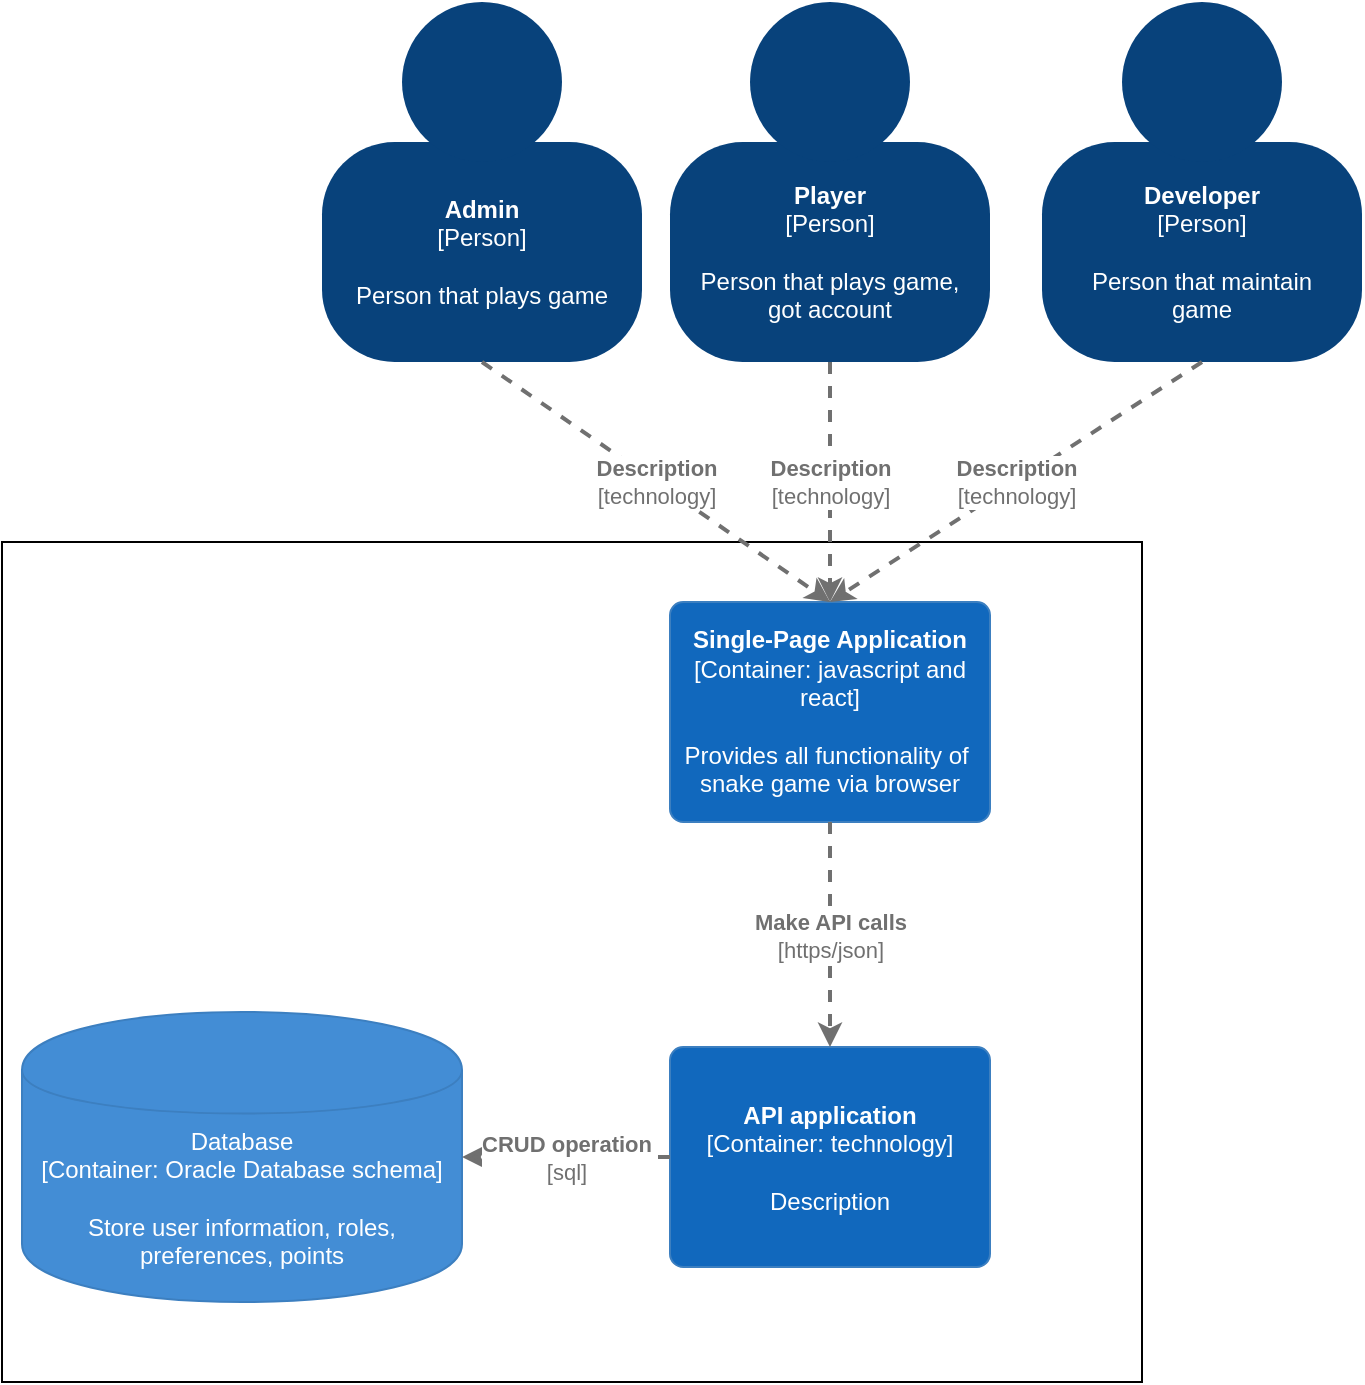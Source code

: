 <mxfile version="15.4.0" type="device"><diagram id="TTUXquoato5jfBKGHDrM" name="Page-1"><mxGraphModel dx="1089" dy="2099" grid="1" gridSize="10" guides="1" tooltips="1" connect="1" arrows="1" fold="1" page="1" pageScale="1" pageWidth="827" pageHeight="1169" math="0" shadow="0"><root><mxCell id="0"/><mxCell id="1" parent="0"/><mxCell id="kkOmDE0jXomdwAFbRbZ2-12" value="" style="verticalLabelPosition=bottom;verticalAlign=top;html=1;shape=mxgraph.basic.rect;fillColor2=none;strokeWidth=1;size=20;indent=5;" parent="1" vertex="1"><mxGeometry y="-130" width="570" height="420" as="geometry"/></mxCell><object label="&lt;b&gt;Player&lt;/b&gt;&lt;br&gt;&lt;div&gt;[Person]&lt;/div&gt;&lt;div&gt;&lt;br&gt;&lt;/div&gt;&lt;div&gt;Person that plays game,&lt;br&gt;&lt;/div&gt;&lt;div&gt;got account&lt;/div&gt;" c4Name="Player" c4Type="body" c4Description="Person that plays game" id="kkOmDE0jXomdwAFbRbZ2-2"><mxCell style="rounded=1;whiteSpace=wrap;html=1;labelBackgroundColor=none;fillColor=#08427B;fontColor=#ffffff;align=center;arcSize=33;strokeColor=3c7fc0;" parent="1" vertex="1"><mxGeometry x="334" y="-330" width="160" height="110" as="geometry"/><C4Person as="c4"/></mxCell></object><mxCell id="kkOmDE0jXomdwAFbRbZ2-3" value="" style="ellipse;whiteSpace=wrap;html=1;aspect=fixed;rounded=0;labelBackgroundColor=none;fillColor=#08427b;fontSize=12;fontColor=#ffffff;align=center;strokeColor=3c7fc0;" parent="1" vertex="1"><mxGeometry x="374" y="-400" width="80" height="80" as="geometry"/><C4Person as="c4"/></mxCell><object label="&lt;b&gt;Single-Page Application&lt;/b&gt;&lt;br&gt;&lt;div&gt;[Container: javascript and react&lt;span&gt;]&lt;/span&gt;&lt;/div&gt;&lt;div&gt;&lt;br&gt;&lt;/div&gt;&lt;div&gt;Provides all functionality of&amp;nbsp;&lt;/div&gt;&lt;div&gt;snake game via browser&lt;/div&gt;" placeholders="1" c4Name="name" c4Type="Container" c4Technology="technology" c4Description="Description" id="kkOmDE0jXomdwAFbRbZ2-4"><mxCell style="rounded=1;whiteSpace=wrap;html=1;labelBackgroundColor=none;fillColor=#1168BD;fontColor=#ffffff;align=center;arcSize=6;strokeColor=#3c7fc0;" parent="1" vertex="1"><mxGeometry x="334" y="-100" width="160" height="110" as="geometry"/><C4Container as="c4"/></mxCell></object><object label="&lt;b&gt;API application&lt;/b&gt;&lt;br&gt;&lt;div&gt;[Container:&amp;nbsp;&lt;span&gt;technology&lt;/span&gt;&lt;span&gt;]&lt;/span&gt;&lt;/div&gt;&lt;div&gt;&lt;br&gt;&lt;/div&gt;&lt;div&gt;Description&lt;/div&gt;" placeholders="1" c4Name="name" c4Type="Container" c4Technology="technology" c4Description="Description" id="kkOmDE0jXomdwAFbRbZ2-5"><mxCell style="rounded=1;whiteSpace=wrap;html=1;labelBackgroundColor=none;fillColor=#1168BD;fontColor=#ffffff;align=center;arcSize=6;strokeColor=#3c7fc0;" parent="1" vertex="1"><mxGeometry x="334" y="122.5" width="160" height="110" as="geometry"/><C4Container as="c4"/></mxCell></object><object label="&lt;div style=&quot;text-align: left&quot;&gt;&lt;div style=&quot;text-align: center&quot;&gt;&lt;b&gt;Description&lt;/b&gt;&lt;/div&gt;&lt;div style=&quot;text-align: center&quot;&gt;[technology]&lt;/div&gt;&lt;/div&gt;" c4Type="Relationship" c4Description="Description" c4Technology="technology" id="kkOmDE0jXomdwAFbRbZ2-6"><mxCell style="edgeStyle=none;rounded=0;html=1;entryX=0.5;entryY=0;jettySize=auto;orthogonalLoop=1;strokeColor=#707070;strokeWidth=2;fontColor=#707070;jumpStyle=none;dashed=1;exitX=0.5;exitY=1;exitDx=0;exitDy=0;entryDx=0;entryDy=0;" parent="1" source="kkOmDE0jXomdwAFbRbZ2-2" target="kkOmDE0jXomdwAFbRbZ2-4" edge="1"><mxGeometry width="160" relative="1" as="geometry"><mxPoint x="330" y="60" as="sourcePoint"/><mxPoint x="490" y="60" as="targetPoint"/></mxGeometry><C4Relationship as="c4"/></mxCell></object><object label="&lt;div style=&quot;text-align: left&quot;&gt;&lt;div style=&quot;text-align: center&quot;&gt;&lt;b&gt;Make API calls&lt;/b&gt;&lt;/div&gt;&lt;div style=&quot;text-align: center&quot;&gt;[https/json]&lt;/div&gt;&lt;/div&gt;" c4Type="Relationship" c4Description="Description" c4Technology="technology" id="kkOmDE0jXomdwAFbRbZ2-7"><mxCell style="edgeStyle=none;rounded=0;html=1;jettySize=auto;orthogonalLoop=1;strokeColor=#707070;strokeWidth=2;fontColor=#707070;jumpStyle=none;dashed=1;exitX=0.5;exitY=1;exitDx=0;exitDy=0;entryX=0.5;entryY=0;entryDx=0;entryDy=0;" parent="1" source="kkOmDE0jXomdwAFbRbZ2-4" target="kkOmDE0jXomdwAFbRbZ2-5" edge="1"><mxGeometry width="160" relative="1" as="geometry"><mxPoint x="330" y="60" as="sourcePoint"/><mxPoint x="490" y="60" as="targetPoint"/></mxGeometry><C4Relationship as="c4"/></mxCell></object><object label="&lt;span&gt;Database&lt;/span&gt;&lt;div&gt;[Container: Oracle Database schema]&lt;/div&gt;&lt;div&gt;&lt;br&gt;&lt;/div&gt;&lt;div&gt;Store user information, roles, preferences, points&lt;/div&gt;" placeholders="1" c4Type="Database" c4Technology="technology" c4Description="Description" id="kkOmDE0jXomdwAFbRbZ2-8"><mxCell style="shape=cylinder;whiteSpace=wrap;html=1;boundedLbl=1;rounded=0;labelBackgroundColor=none;fillColor=#438dd5;fontSize=12;fontColor=#ffffff;align=center;strokeColor=#3c7fc0;" parent="1" vertex="1"><mxGeometry x="10" y="105" width="220" height="145" as="geometry"/><C4Database as="c4"/></mxCell></object><object label="&lt;div style=&quot;text-align: left&quot;&gt;&lt;div style=&quot;text-align: center&quot;&gt;&lt;b&gt;CRUD operation&lt;/b&gt;&lt;/div&gt;&lt;div style=&quot;text-align: center&quot;&gt;[sql]&lt;/div&gt;&lt;/div&gt;" c4Type="Relationship" c4Description="Description" c4Technology="technology" id="kkOmDE0jXomdwAFbRbZ2-9"><mxCell style="edgeStyle=none;rounded=0;html=1;entryX=1;entryY=0.5;jettySize=auto;orthogonalLoop=1;strokeColor=#707070;strokeWidth=2;fontColor=#707070;jumpStyle=none;dashed=1;exitX=0;exitY=0.5;exitDx=0;exitDy=0;entryDx=0;entryDy=0;" parent="1" source="kkOmDE0jXomdwAFbRbZ2-5" target="kkOmDE0jXomdwAFbRbZ2-8" edge="1"><mxGeometry width="160" relative="1" as="geometry"><mxPoint x="330" y="60" as="sourcePoint"/><mxPoint x="490" y="60" as="targetPoint"/></mxGeometry><C4Relationship as="c4"/></mxCell></object><mxCell id="SHE1dyUU8aSLK65_xZpv-4" value="" style="group;rounded=0;labelBackgroundColor=none;fillColor=none;fontColor=#ffffff;align=center;html=1;" vertex="1" connectable="0" parent="1"><mxGeometry x="160" y="-400" width="160" height="180" as="geometry"/><C4Person as="c4"/></mxCell><object label="&lt;b&gt;Admin&lt;/b&gt;&lt;br&gt;&lt;div&gt;[Person]&lt;/div&gt;&lt;div&gt;&lt;br&gt;&lt;/div&gt;&lt;div&gt;Person that plays game&lt;br&gt;&lt;/div&gt;" c4Name="Player" c4Type="body" c4Description="Person that plays game" id="SHE1dyUU8aSLK65_xZpv-5"><mxCell style="rounded=1;whiteSpace=wrap;html=1;labelBackgroundColor=none;fillColor=#08427b;fontColor=#ffffff;align=center;arcSize=33;strokeColor=3c7fc0;" vertex="1" parent="SHE1dyUU8aSLK65_xZpv-4"><mxGeometry y="70" width="160" height="110" as="geometry"/><C4Person as="c4"/></mxCell></object><mxCell id="SHE1dyUU8aSLK65_xZpv-6" value="" style="ellipse;whiteSpace=wrap;html=1;aspect=fixed;rounded=0;labelBackgroundColor=none;fillColor=#08427b;fontSize=12;fontColor=#ffffff;align=center;strokeColor=3c7fc0;" vertex="1" parent="SHE1dyUU8aSLK65_xZpv-4"><mxGeometry x="40" width="80" height="80" as="geometry"/><C4Person as="c4"/></mxCell><mxCell id="SHE1dyUU8aSLK65_xZpv-7" value="" style="group;rounded=0;labelBackgroundColor=none;fillColor=none;fontColor=#ffffff;align=center;html=1;" vertex="1" connectable="0" parent="1"><mxGeometry x="520" y="-400" width="160" height="180" as="geometry"/><C4Person as="c4"/></mxCell><object label="&lt;b&gt;Developer&lt;/b&gt;&lt;br&gt;&lt;div&gt;[Person]&lt;/div&gt;&lt;div&gt;&lt;br&gt;&lt;/div&gt;&lt;div&gt;Person that maintain&lt;br&gt;&lt;/div&gt;&lt;div&gt;game&lt;/div&gt;" c4Name="Player" c4Type="body" c4Description="Person that plays game" id="SHE1dyUU8aSLK65_xZpv-8"><mxCell style="rounded=1;whiteSpace=wrap;html=1;labelBackgroundColor=none;fillColor=#08427b;fontColor=#ffffff;align=center;arcSize=33;strokeColor=3c7fc0;" vertex="1" parent="SHE1dyUU8aSLK65_xZpv-7"><mxGeometry y="70" width="160" height="110" as="geometry"/><C4Person as="c4"/></mxCell></object><mxCell id="SHE1dyUU8aSLK65_xZpv-9" value="" style="ellipse;whiteSpace=wrap;html=1;aspect=fixed;rounded=0;labelBackgroundColor=none;fillColor=#08427b;fontSize=12;fontColor=#ffffff;align=center;strokeColor=3c7fc0;" vertex="1" parent="SHE1dyUU8aSLK65_xZpv-7"><mxGeometry x="40" width="80" height="80" as="geometry"/><C4Person as="c4"/></mxCell><object label="&lt;div style=&quot;text-align: left&quot;&gt;&lt;div style=&quot;text-align: center&quot;&gt;&lt;b&gt;Description&lt;/b&gt;&lt;/div&gt;&lt;div style=&quot;text-align: center&quot;&gt;[technology]&lt;/div&gt;&lt;/div&gt;" c4Type="Relationship" c4Description="Description" c4Technology="technology" id="SHE1dyUU8aSLK65_xZpv-10"><mxCell style="edgeStyle=none;rounded=0;html=1;entryX=0.5;entryY=0;jettySize=auto;orthogonalLoop=1;strokeColor=#707070;strokeWidth=2;fontColor=#707070;jumpStyle=none;dashed=1;exitX=0.5;exitY=1;exitDx=0;exitDy=0;entryDx=0;entryDy=0;" edge="1" parent="1" source="SHE1dyUU8aSLK65_xZpv-5" target="kkOmDE0jXomdwAFbRbZ2-4"><mxGeometry width="160" relative="1" as="geometry"><mxPoint x="330" y="-190" as="sourcePoint"/><mxPoint x="490" y="-190" as="targetPoint"/></mxGeometry><C4Relationship as="c4"/></mxCell></object><object label="&lt;div style=&quot;text-align: left&quot;&gt;&lt;div style=&quot;text-align: center&quot;&gt;&lt;b&gt;Description&lt;/b&gt;&lt;/div&gt;&lt;div style=&quot;text-align: center&quot;&gt;[technology]&lt;/div&gt;&lt;/div&gt;" c4Type="Relationship" c4Description="Description" c4Technology="technology" id="SHE1dyUU8aSLK65_xZpv-11"><mxCell style="edgeStyle=none;rounded=0;html=1;entryX=0.5;entryY=0;jettySize=auto;orthogonalLoop=1;strokeColor=#707070;strokeWidth=2;fontColor=#707070;jumpStyle=none;dashed=1;entryDx=0;entryDy=0;exitX=0.5;exitY=1;exitDx=0;exitDy=0;" edge="1" parent="1" source="SHE1dyUU8aSLK65_xZpv-8" target="kkOmDE0jXomdwAFbRbZ2-4"><mxGeometry width="160" relative="1" as="geometry"><mxPoint x="330" y="-190" as="sourcePoint"/><mxPoint x="490" y="-190" as="targetPoint"/></mxGeometry><C4Relationship as="c4"/></mxCell></object></root></mxGraphModel></diagram></mxfile>